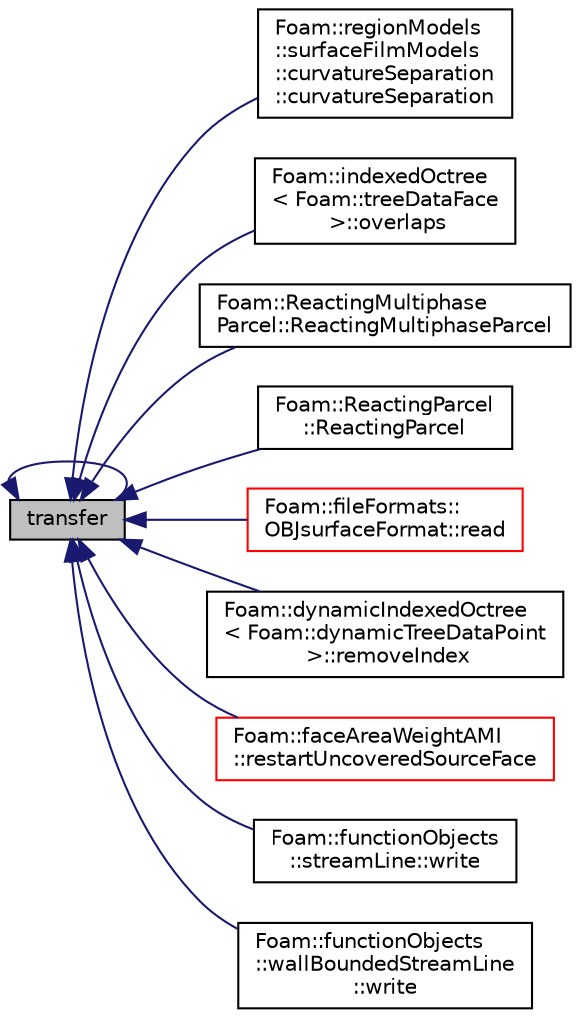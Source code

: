 digraph "transfer"
{
  bgcolor="transparent";
  edge [fontname="Helvetica",fontsize="10",labelfontname="Helvetica",labelfontsize="10"];
  node [fontname="Helvetica",fontsize="10",shape=record];
  rankdir="LR";
  Node693 [label="transfer",height=0.2,width=0.4,color="black", fillcolor="grey75", style="filled", fontcolor="black"];
  Node693 -> Node694 [dir="back",color="midnightblue",fontsize="10",style="solid",fontname="Helvetica"];
  Node694 [label="Foam::regionModels\l::surfaceFilmModels\l::curvatureSeparation\l::curvatureSeparation",height=0.2,width=0.4,color="black",URL="$a30173.html#a9222f6abd6732386986265a43f56ea30",tooltip="Construct from surface film model. "];
  Node693 -> Node695 [dir="back",color="midnightblue",fontsize="10",style="solid",fontname="Helvetica"];
  Node695 [label="Foam::indexedOctree\l\< Foam::treeDataFace\l \>::overlaps",height=0.2,width=0.4,color="black",URL="$a26157.html#a4ca2bef7dbdb103c2f7f02e34e28b967",tooltip="Helper: does bb intersect a sphere around sample? Or is any. "];
  Node693 -> Node696 [dir="back",color="midnightblue",fontsize="10",style="solid",fontname="Helvetica"];
  Node696 [label="Foam::ReactingMultiphase\lParcel::ReactingMultiphaseParcel",height=0.2,width=0.4,color="black",URL="$a25037.html#a04205eded2d7ecc1493b1871f9fbfe28",tooltip="Construct from Istream. "];
  Node693 -> Node697 [dir="back",color="midnightblue",fontsize="10",style="solid",fontname="Helvetica"];
  Node697 [label="Foam::ReactingParcel\l::ReactingParcel",height=0.2,width=0.4,color="black",URL="$a25049.html#a428c50f224d33654153d31ec3b3df817",tooltip="Construct from Istream. "];
  Node693 -> Node698 [dir="back",color="midnightblue",fontsize="10",style="solid",fontname="Helvetica"];
  Node698 [label="Foam::fileFormats::\lOBJsurfaceFormat::read",height=0.2,width=0.4,color="red",URL="$a30869.html#a464ebd67acbdff0014d4dae69e3ec4be",tooltip="Read from file. "];
  Node693 -> Node701 [dir="back",color="midnightblue",fontsize="10",style="solid",fontname="Helvetica"];
  Node701 [label="Foam::dynamicIndexedOctree\l\< Foam::dynamicTreeDataPoint\l \>::removeIndex",height=0.2,width=0.4,color="black",URL="$a26745.html#a60abf08de416a5775d9b14e3e0cb118a"];
  Node693 -> Node702 [dir="back",color="midnightblue",fontsize="10",style="solid",fontname="Helvetica"];
  Node702 [label="Foam::faceAreaWeightAMI\l::restartUncoveredSourceFace",height=0.2,width=0.4,color="red",URL="$a26009.html#a26c34ec78993c9046193c1a5e0ca9099",tooltip="Attempt to re-evaluate source faces that have not been included. "];
  Node693 -> Node693 [dir="back",color="midnightblue",fontsize="10",style="solid",fontname="Helvetica"];
  Node693 -> Node707 [dir="back",color="midnightblue",fontsize="10",style="solid",fontname="Helvetica"];
  Node707 [label="Foam::functionObjects\l::streamLine::write",height=0.2,width=0.4,color="black",URL="$a24273.html#ae8f6374e29a250261b3979bbd6e5cb40",tooltip="Calculate and write the steamlines. "];
  Node693 -> Node708 [dir="back",color="midnightblue",fontsize="10",style="solid",fontname="Helvetica"];
  Node708 [label="Foam::functionObjects\l::wallBoundedStreamLine\l::write",height=0.2,width=0.4,color="black",URL="$a24317.html#ae8f6374e29a250261b3979bbd6e5cb40",tooltip="Calculate and write the wall-bounded streamlines. "];
}
